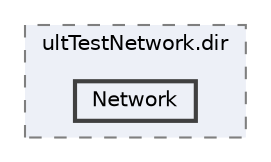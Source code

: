 digraph "linuxbuild/src/CMakeFiles/ultTestNetwork.dir/Network"
{
 // LATEX_PDF_SIZE
  bgcolor="transparent";
  edge [fontname=Helvetica,fontsize=10,labelfontname=Helvetica,labelfontsize=10];
  node [fontname=Helvetica,fontsize=10,shape=box,height=0.2,width=0.4];
  compound=true
  subgraph clusterdir_387b9c6059c0d6e47122440be5c20aa6 {
    graph [ bgcolor="#edf0f7", pencolor="grey50", label="ultTestNetwork.dir", fontname=Helvetica,fontsize=10 style="filled,dashed", URL="dir_387b9c6059c0d6e47122440be5c20aa6.html",tooltip=""]
  dir_a4b202d6d406e140d0f0961eea48eae6 [label="Network", fillcolor="#edf0f7", color="grey25", style="filled,bold", URL="dir_a4b202d6d406e140d0f0961eea48eae6.html",tooltip=""];
  }
}
